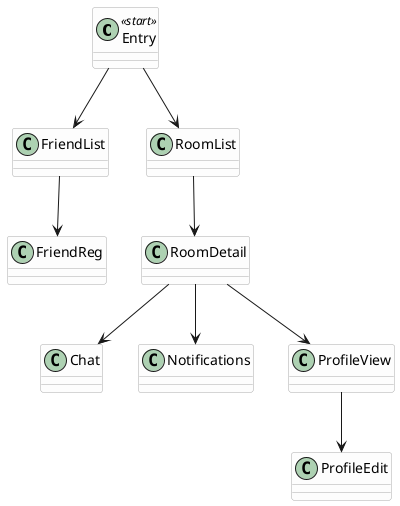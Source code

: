 @startuml
!define RECTANGLE class
skinparam classBackgroundColor #FDFDFD
skinparam classBorderColor     #AAAAAA

RECTANGLE Entry <<start>> 
RECTANGLE FriendList
RECTANGLE FriendReg
RECTANGLE RoomList
RECTANGLE RoomDetail
RECTANGLE Chat
RECTANGLE Notifications
RECTANGLE ProfileView
RECTANGLE ProfileEdit

Entry --> FriendList
FriendList --> FriendReg
Entry --> RoomList
RoomList --> RoomDetail
RoomDetail --> Chat
RoomDetail --> Notifications
RoomDetail --> ProfileView
ProfileView --> ProfileEdit
@enduml
